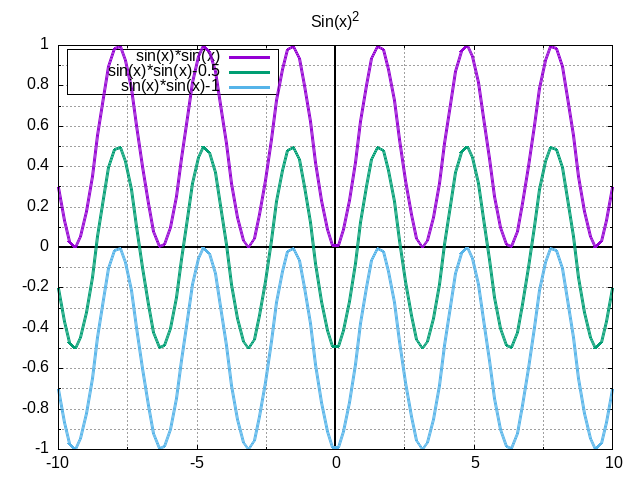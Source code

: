 #!/usr/bin/gnuplot --persist


set terminal png
set output "sinkvadrats.png"

set title "Sin(x)^2" font ",12"
set key left box
set grid

set xrange [-10:10]

set xzeroaxis lt 1 lc rgb 'black' lw 2
set yzeroaxis lt 1 lc rgb 'black' lw 2
set tics scale 1
set grid ytics mytics
set grid xtics mxtics
set mytics 2
set mxtics 2

plot sin(x)*sin(x) lw 3, sin(x)*sin(x)-0.5 lw 3, sin(x)*sin(x)-1 lw 3